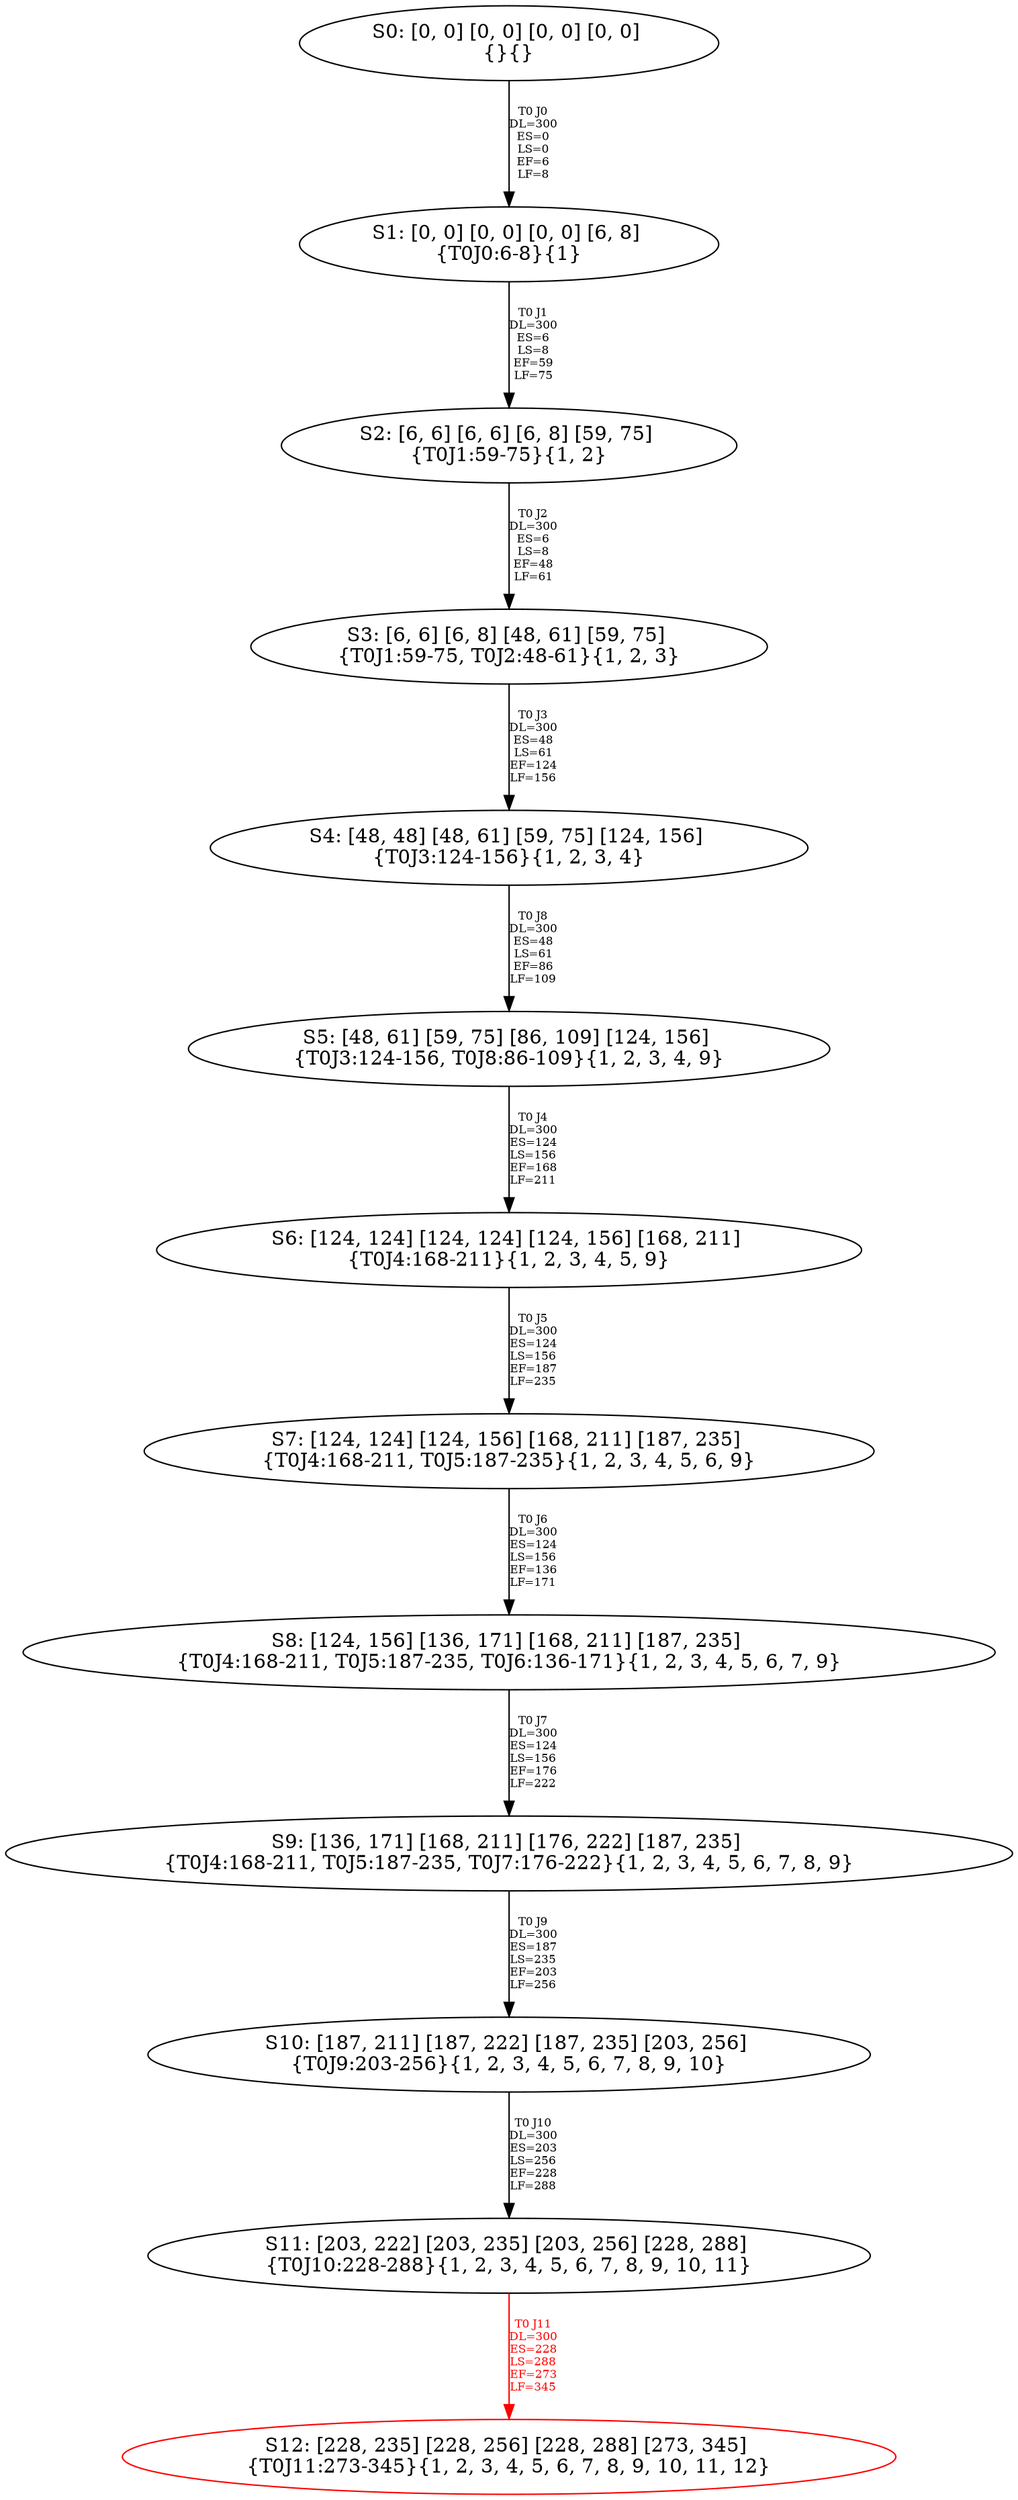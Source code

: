 digraph {
	S0[label="S0: [0, 0] [0, 0] [0, 0] [0, 0] \n{}{}"];
	S1[label="S1: [0, 0] [0, 0] [0, 0] [6, 8] \n{T0J0:6-8}{1}"];
	S2[label="S2: [6, 6] [6, 6] [6, 8] [59, 75] \n{T0J1:59-75}{1, 2}"];
	S3[label="S3: [6, 6] [6, 8] [48, 61] [59, 75] \n{T0J1:59-75, T0J2:48-61}{1, 2, 3}"];
	S4[label="S4: [48, 48] [48, 61] [59, 75] [124, 156] \n{T0J3:124-156}{1, 2, 3, 4}"];
	S5[label="S5: [48, 61] [59, 75] [86, 109] [124, 156] \n{T0J3:124-156, T0J8:86-109}{1, 2, 3, 4, 9}"];
	S6[label="S6: [124, 124] [124, 124] [124, 156] [168, 211] \n{T0J4:168-211}{1, 2, 3, 4, 5, 9}"];
	S7[label="S7: [124, 124] [124, 156] [168, 211] [187, 235] \n{T0J4:168-211, T0J5:187-235}{1, 2, 3, 4, 5, 6, 9}"];
	S8[label="S8: [124, 156] [136, 171] [168, 211] [187, 235] \n{T0J4:168-211, T0J5:187-235, T0J6:136-171}{1, 2, 3, 4, 5, 6, 7, 9}"];
	S9[label="S9: [136, 171] [168, 211] [176, 222] [187, 235] \n{T0J4:168-211, T0J5:187-235, T0J7:176-222}{1, 2, 3, 4, 5, 6, 7, 8, 9}"];
	S10[label="S10: [187, 211] [187, 222] [187, 235] [203, 256] \n{T0J9:203-256}{1, 2, 3, 4, 5, 6, 7, 8, 9, 10}"];
	S11[label="S11: [203, 222] [203, 235] [203, 256] [228, 288] \n{T0J10:228-288}{1, 2, 3, 4, 5, 6, 7, 8, 9, 10, 11}"];
	S12[label="S12: [228, 235] [228, 256] [228, 288] [273, 345] \n{T0J11:273-345}{1, 2, 3, 4, 5, 6, 7, 8, 9, 10, 11, 12}"];
	S0 -> S1[label="T0 J0\nDL=300\nES=0\nLS=0\nEF=6\nLF=8",fontsize=8];
	S1 -> S2[label="T0 J1\nDL=300\nES=6\nLS=8\nEF=59\nLF=75",fontsize=8];
	S2 -> S3[label="T0 J2\nDL=300\nES=6\nLS=8\nEF=48\nLF=61",fontsize=8];
	S3 -> S4[label="T0 J3\nDL=300\nES=48\nLS=61\nEF=124\nLF=156",fontsize=8];
	S4 -> S5[label="T0 J8\nDL=300\nES=48\nLS=61\nEF=86\nLF=109",fontsize=8];
	S5 -> S6[label="T0 J4\nDL=300\nES=124\nLS=156\nEF=168\nLF=211",fontsize=8];
	S6 -> S7[label="T0 J5\nDL=300\nES=124\nLS=156\nEF=187\nLF=235",fontsize=8];
	S7 -> S8[label="T0 J6\nDL=300\nES=124\nLS=156\nEF=136\nLF=171",fontsize=8];
	S8 -> S9[label="T0 J7\nDL=300\nES=124\nLS=156\nEF=176\nLF=222",fontsize=8];
	S9 -> S10[label="T0 J9\nDL=300\nES=187\nLS=235\nEF=203\nLF=256",fontsize=8];
	S10 -> S11[label="T0 J10\nDL=300\nES=203\nLS=256\nEF=228\nLF=288",fontsize=8];
	S11 -> S12[label="T0 J11\nDL=300\nES=228\nLS=288\nEF=273\nLF=345",color=Red,fontcolor=Red,fontsize=8];
S12[color=Red];
}
